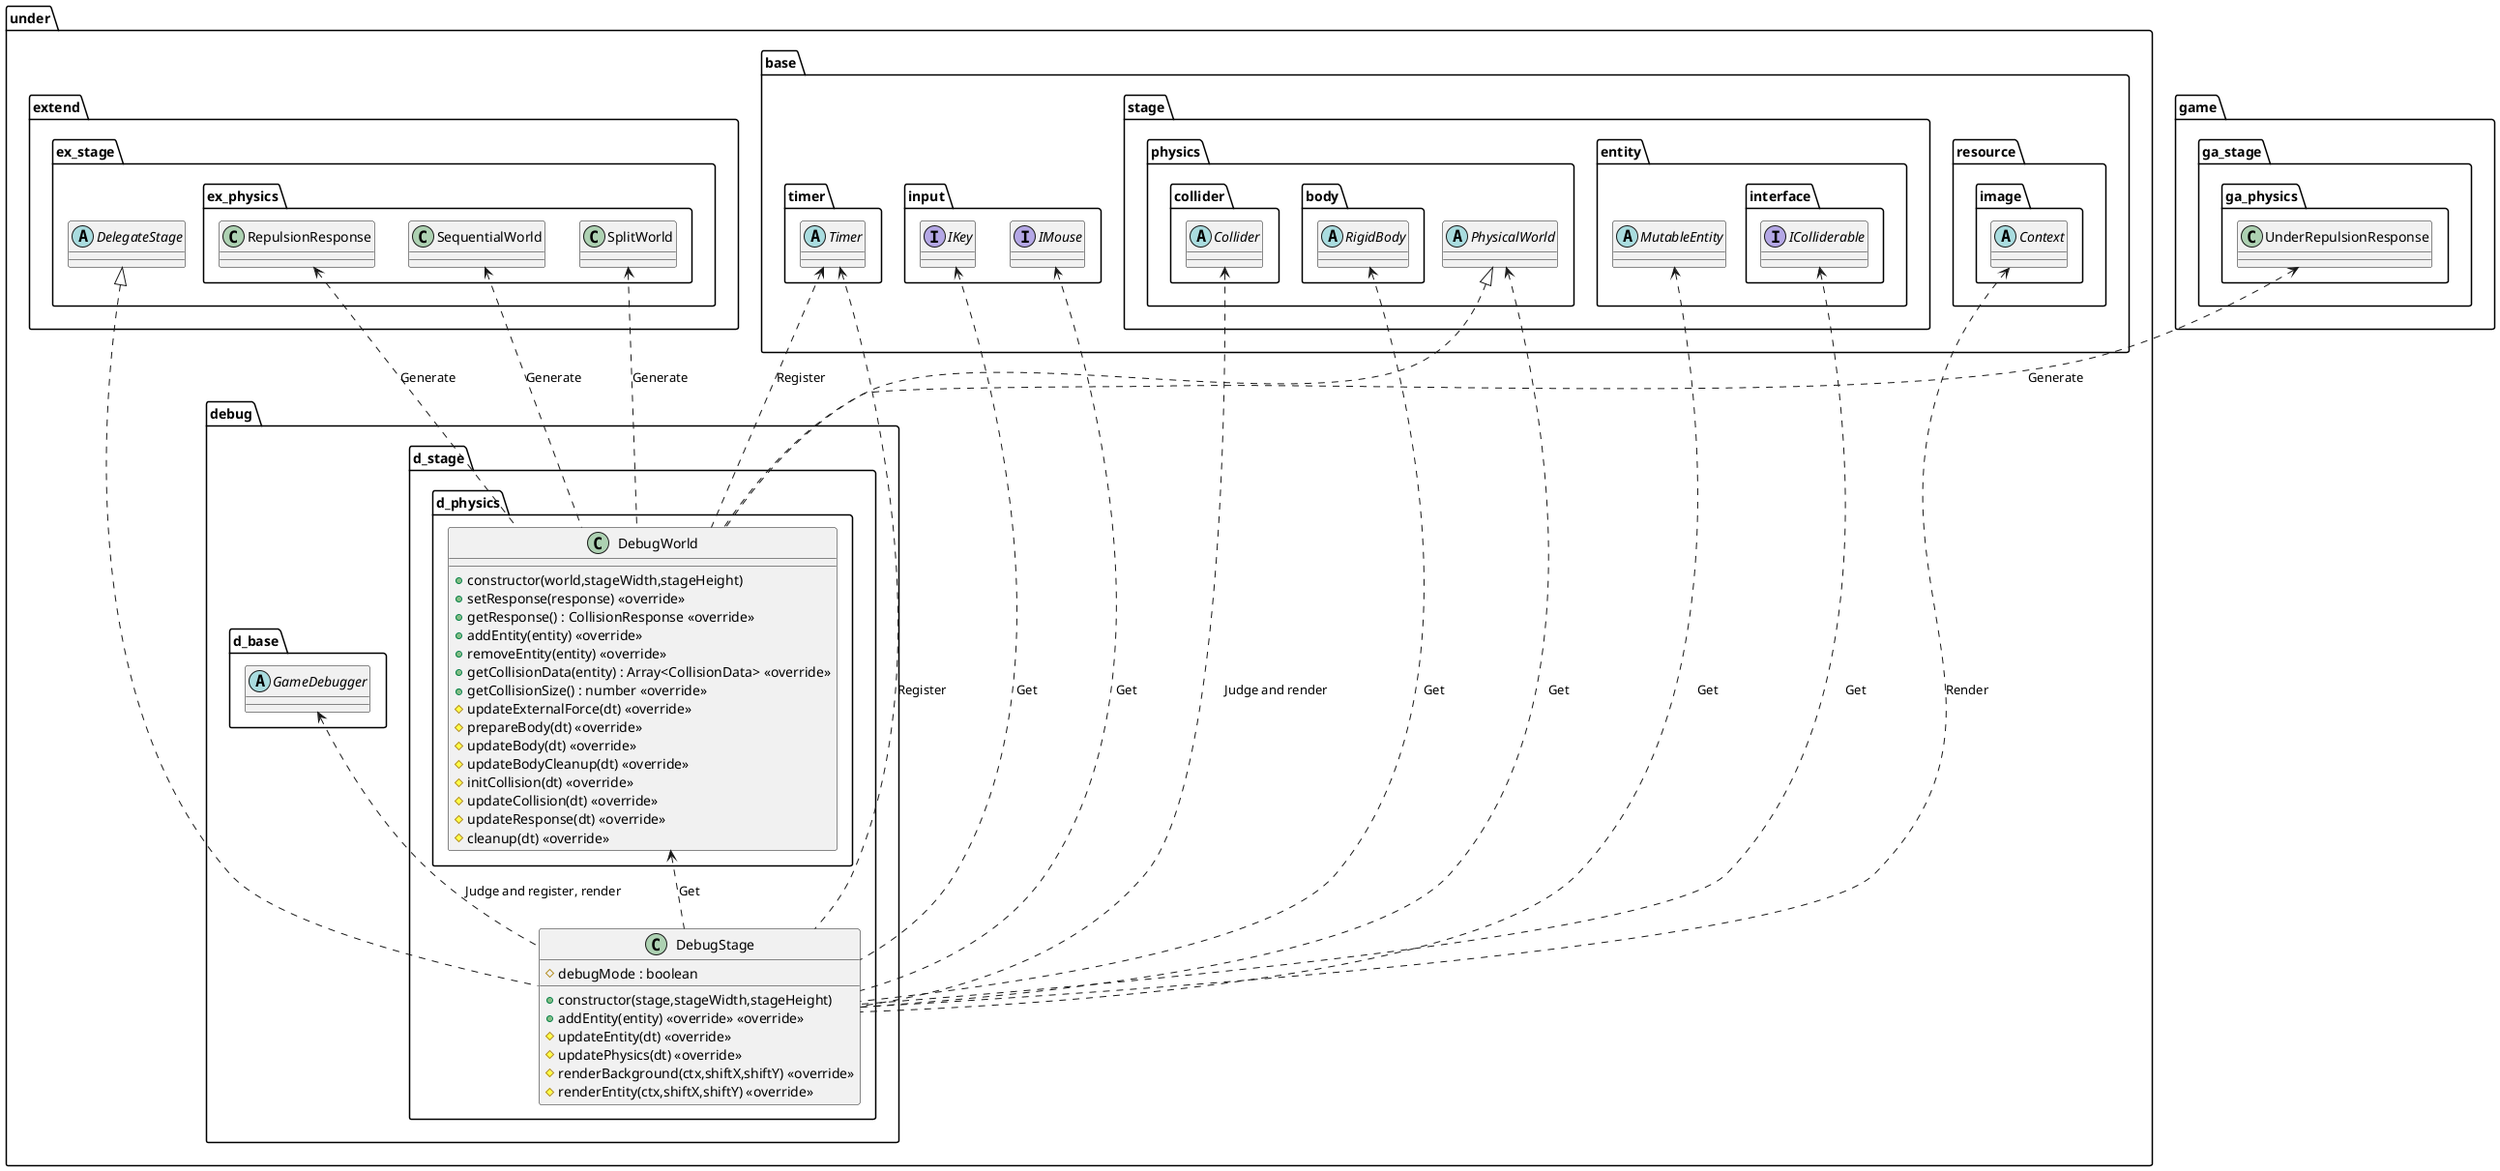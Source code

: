 @startuml DebugStage

package under {
    package debug {
        package d_stage {
            class DebugStage {
                +constructor(stage,stageWidth,stageHeight)
                #debugMode : boolean
                +addEntity(entity) <<override>> <<override>>
                #updateEntity(dt) <<override>>
                #updatePhysics(dt) <<override>>
                #renderBackground(ctx,shiftX,shiftY) <<override>>
                #renderEntity(ctx,shiftX,shiftY) <<override>>
            }
            package d_physics {
                class DebugWorld {
                    +constructor(world,stageWidth,stageHeight)
                    +setResponse(response) <<override>>
                    +getResponse() : CollisionResponse <<override>>
                    +addEntity(entity) <<override>>
                    +removeEntity(entity) <<override>>
                    +getCollisionData(entity) : Array<CollisionData> <<override>>
                    +getCollisionSize() : number <<override>>
                    #updateExternalForce(dt) <<override>>
                    #prepareBody(dt) <<override>>
                    #updateBody(dt) <<override>>
                    #updateBodyCleanup(dt) <<override>>
                    #initCollision(dt) <<override>>
                    #updateCollision(dt) <<override>>
                    #updateResponse(dt) <<override>>
                    #cleanup(dt) <<override>>
                }
            }
        }
    }
}

package under {
    package base {
        package input  {
            interface IKey
            interface IMouse
        }
        package resource {
            package image {
                abstract Context
            }
        }
        package stage {
            package entity {
                abstract MutableEntity
                package interface {
                    interface IColliderable
                }
            }
            package physics  {
                abstract PhysicalWorld
                package collider {
                    abstract Collider
                }
                package body {
                    abstract RigidBody
                }
            }
        }
        package timer {
            abstract Timer
        }
    }
    package debug {
        package d_base {
            abstract GameDebugger
        }
    }
    package extend {
        package ex_stage {
            abstract DelegateStage
            package ex_physics {
                class SequentialWorld
                class SplitWorld
                class RepulsionResponse
            }
        }
    }
}

package game {
    package ga_stage{
        package ga_physics {
            class UnderRepulsionResponse
        }
    }
}

Timer <... DebugStage : Register
GameDebugger <.. DebugStage : Judge and register, render
IKey <... DebugStage : Get
IMouse <... DebugStage : Get
MutableEntity <... DebugStage : Get
Collider <... DebugStage : Judge and render
IColliderable <... DebugStage : Get
RigidBody <... DebugStage : Get
Context <... DebugStage : Render
PhysicalWorld <.. DebugStage : Get
DebugWorld <.. DebugStage : Get

Timer <.. DebugWorld : Register
UnderRepulsionResponse <.. DebugWorld : Generate
RepulsionResponse <.. DebugWorld : Generate
SequentialWorld <.. DebugWorld : Generate
SplitWorld <.. DebugWorld : Generate

DelegateStage <|.. DebugStage
PhysicalWorld <|.. DebugWorld

@enduml
